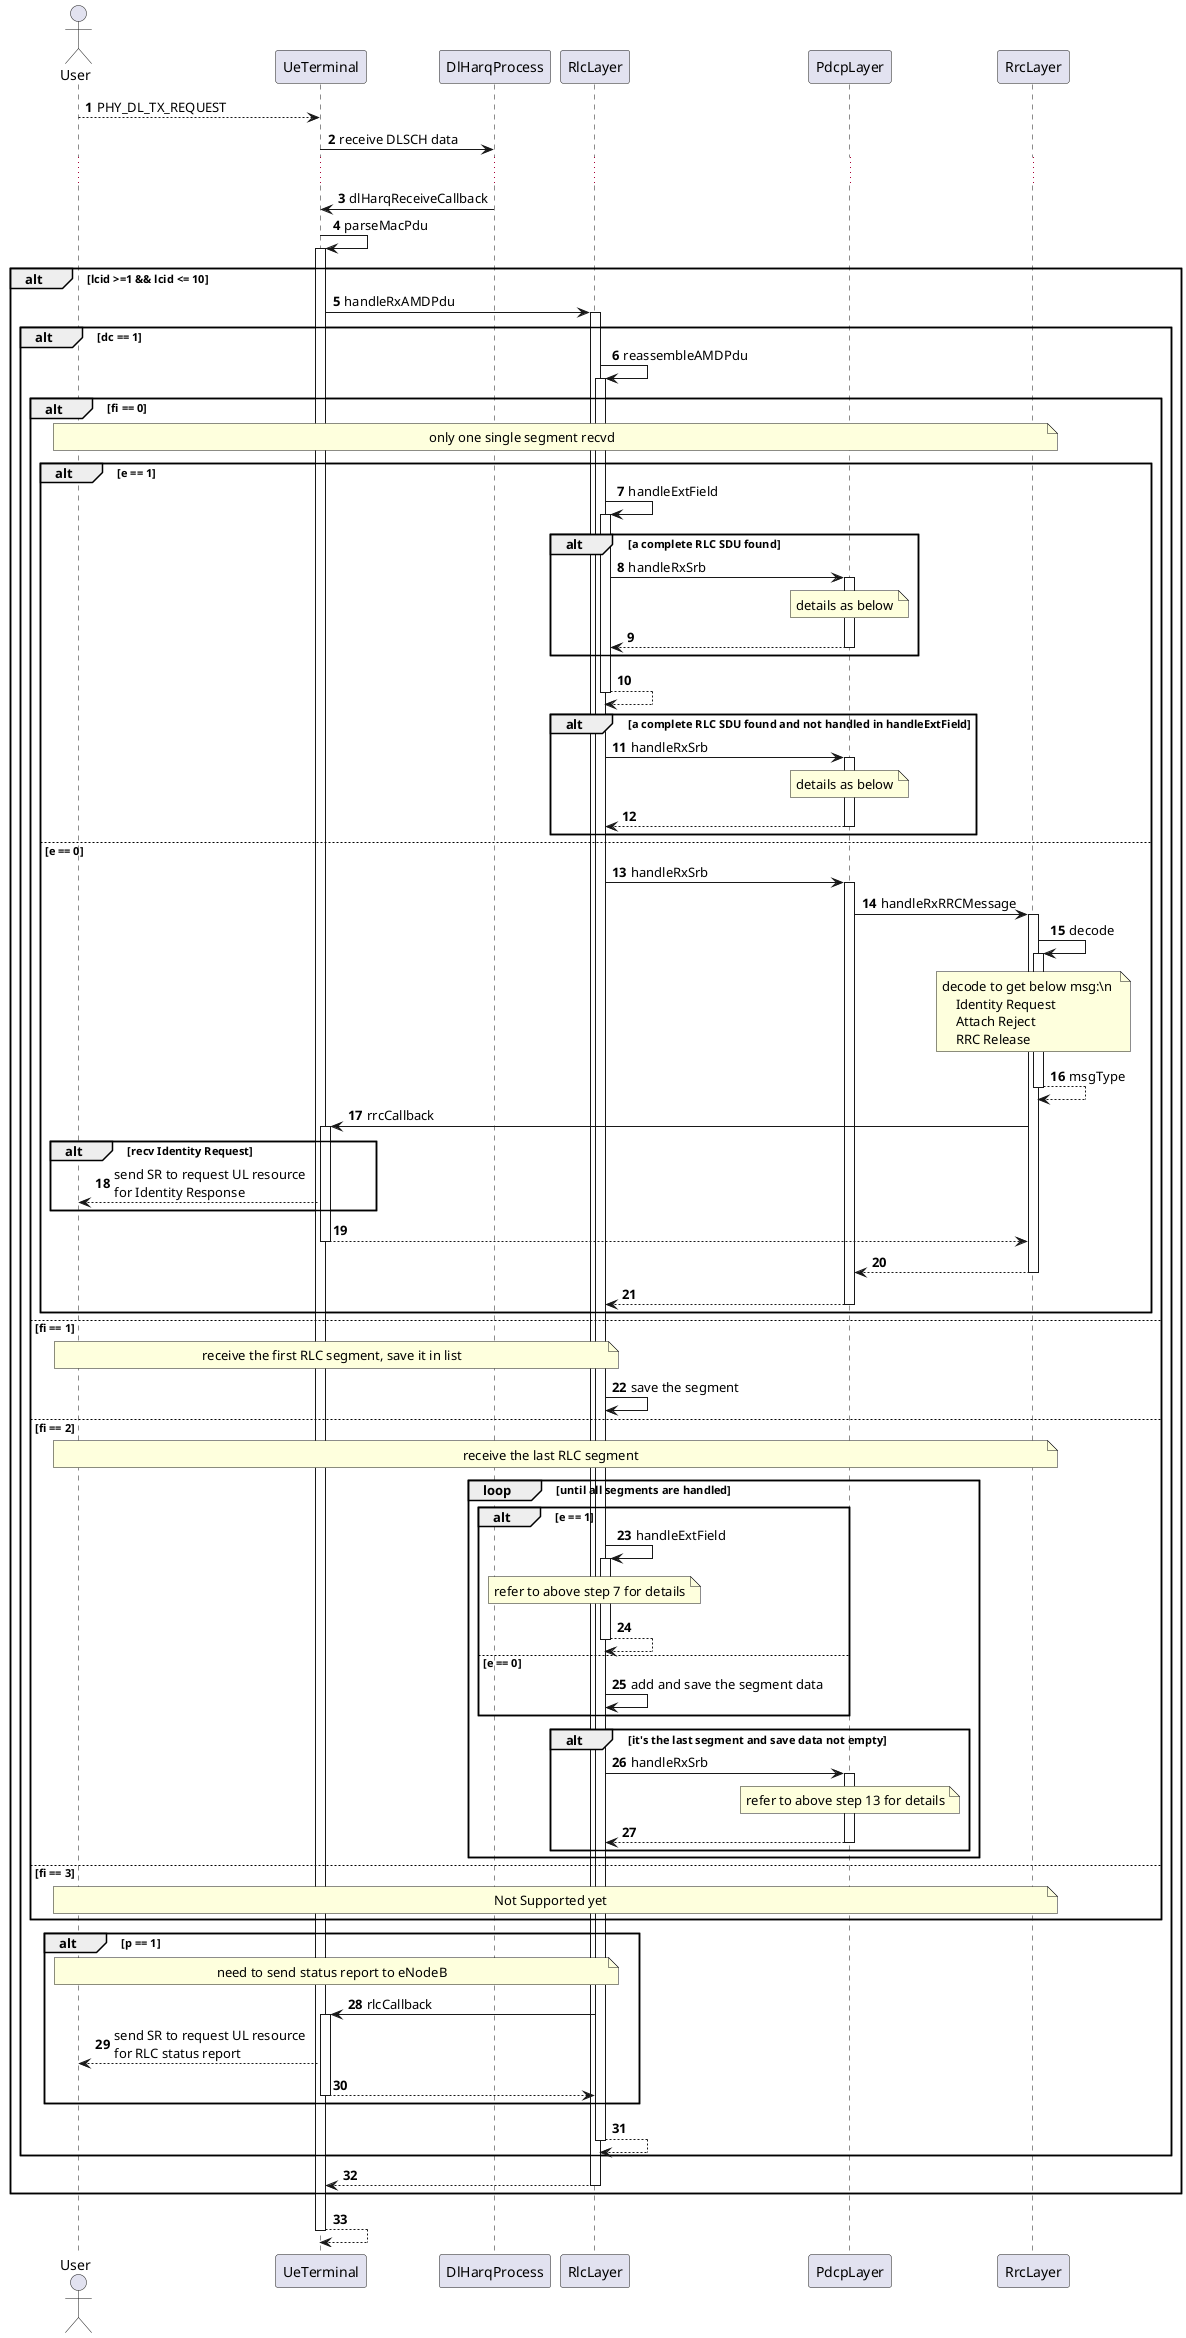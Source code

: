 @startuml
autonumber

actor "User" as user
participant "UeTerminal" as uet
participant "DlHarqProcess" as dlhp
participant "RlcLayer" as rlc
participant "PdcpLayer" as pdcp
participant "RrcLayer" as rrc


user --> uet : PHY_DL_TX_REQUEST
uet -> dlhp : receive DLSCH data

...

dlhp -> uet: dlHarqReceiveCallback

uet -> uet ++ : parseMacPdu
    alt lcid >=1 && lcid <= 10
        uet -> rlc ++ : handleRxAMDPdu
            alt dc == 1
                rlc -> rlc ++ : reassembleAMDPdu
                    alt fi == 0
                        note over user, rrc
                            only one single segment recvd                 
                        end note
                        alt e == 1
                            rlc -> rlc ++ : handleExtField
                                alt a complete RLC SDU found
                                    rlc -> pdcp ++ : handleRxSrb
                                        note over pdcp 
                                            details as below
                                        end note
                                    return
                                end
                            return

                            alt a complete RLC SDU found and not handled in handleExtField
                                rlc -> pdcp ++ : handleRxSrb
                                    note over pdcp 
                                        details as below
                                    end note
                                return
                            end
                        else e == 0
                            rlc -> pdcp ++ : handleRxSrb
                                pdcp -> rrc ++ : handleRxRRCMessage
                                    rrc -> rrc ++ : decode
                                        note over rrc
                                            decode to get below msg:\n 
                                                Identity Request
                                                Attach Reject
                                                RRC Release
                                        end note
                                    return msgType
                                    rrc -> uet ++ : rrcCallback
                                        alt recv Identity Request 
                                            uet --> user : send SR to request UL resource \nfor Identity Response
                                        end 
                                    return
                                return
                            return
                        end

                    else fi == 1
                        note over user, rlc
                            receive the first RLC segment, save it in list
                        end note
                        rlc -> rlc : save the segment

                    else fi == 2
                        note over user, rrc
                            receive the last RLC segment
                        end note

                        loop until all segments are handled
                            alt e == 1
                                rlc -> rlc ++ : handleExtField
                                    note over rlc
                                        refer to above step 7 for details
                                    end note
                                return
                            else e == 0
                                rlc -> rlc : add and save the segment data
                            end 

                            alt it's the last segment and save data not empty
                                rlc -> pdcp ++ : handleRxSrb
                                    note over pdcp
                                        refer to above step 13 for details
                                    end note
                                return
                            end
                        end

                    else fi == 3
                        note over user, rrc
                            Not Supported yet
                        end note
                    end

                    alt p == 1
                        note over user, rlc 
                            need to send status report to eNodeB
                        end note
                        rlc -> uet ++ : rlcCallback
                            uet --> user : send SR to request UL resource \nfor RLC status report
                        return
                    end 
                return
            end
        return
    end
return

@enduml